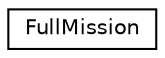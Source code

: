digraph "Graphical Class Hierarchy"
{
  edge [fontname="Helvetica",fontsize="10",labelfontname="Helvetica",labelfontsize="10"];
  node [fontname="Helvetica",fontsize="10",shape=record];
  rankdir="LR";
  Node0 [label="FullMission",height=0.2,width=0.4,color="black", fillcolor="white", style="filled",URL="$class_full_mission.html"];
}
